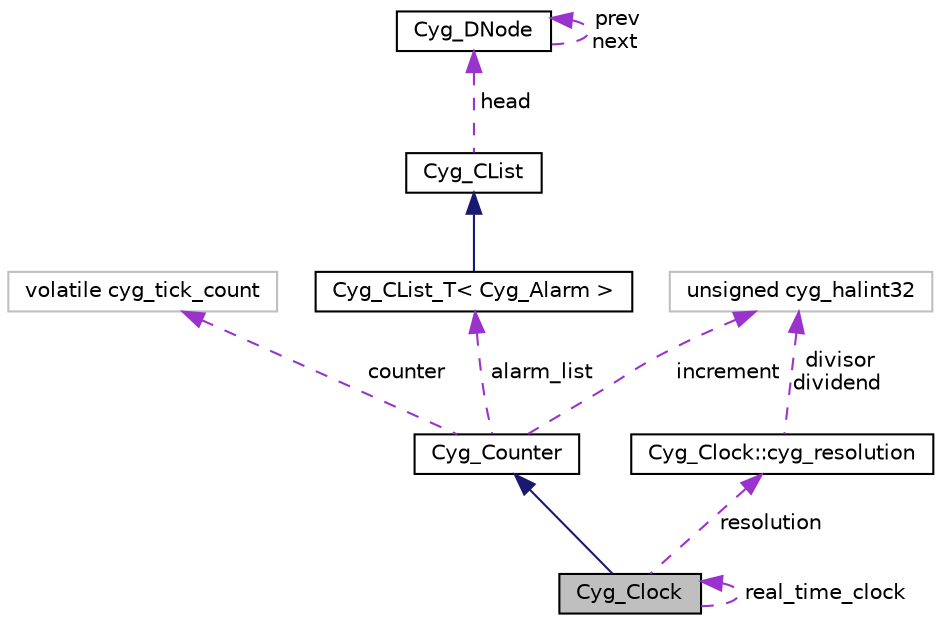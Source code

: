 digraph "Cyg_Clock"
{
  edge [fontname="Helvetica",fontsize="10",labelfontname="Helvetica",labelfontsize="10"];
  node [fontname="Helvetica",fontsize="10",shape=record];
  Node1 [label="Cyg_Clock",height=0.2,width=0.4,color="black", fillcolor="grey75", style="filled" fontcolor="black"];
  Node2 -> Node1 [dir="back",color="midnightblue",fontsize="10",style="solid",fontname="Helvetica"];
  Node2 [label="Cyg_Counter",height=0.2,width=0.4,color="black", fillcolor="white", style="filled",URL="$class_cyg___counter.html"];
  Node3 -> Node2 [dir="back",color="darkorchid3",fontsize="10",style="dashed",label=" counter" ,fontname="Helvetica"];
  Node3 [label="volatile cyg_tick_count",height=0.2,width=0.4,color="grey75", fillcolor="white", style="filled"];
  Node4 -> Node2 [dir="back",color="darkorchid3",fontsize="10",style="dashed",label=" increment" ,fontname="Helvetica"];
  Node4 [label="unsigned cyg_halint32",height=0.2,width=0.4,color="grey75", fillcolor="white", style="filled"];
  Node5 -> Node2 [dir="back",color="darkorchid3",fontsize="10",style="dashed",label=" alarm_list" ,fontname="Helvetica"];
  Node5 [label="Cyg_CList_T\< Cyg_Alarm \>",height=0.2,width=0.4,color="black", fillcolor="white", style="filled",URL="$class_cyg___c_list___t.html"];
  Node6 -> Node5 [dir="back",color="midnightblue",fontsize="10",style="solid",fontname="Helvetica"];
  Node6 [label="Cyg_CList",height=0.2,width=0.4,color="black", fillcolor="white", style="filled",URL="$class_cyg___c_list.html"];
  Node7 -> Node6 [dir="back",color="darkorchid3",fontsize="10",style="dashed",label=" head" ,fontname="Helvetica"];
  Node7 [label="Cyg_DNode",height=0.2,width=0.4,color="black", fillcolor="white", style="filled",URL="$class_cyg___d_node.html"];
  Node7 -> Node7 [dir="back",color="darkorchid3",fontsize="10",style="dashed",label=" prev\nnext" ,fontname="Helvetica"];
  Node8 -> Node1 [dir="back",color="darkorchid3",fontsize="10",style="dashed",label=" resolution" ,fontname="Helvetica"];
  Node8 [label="Cyg_Clock::cyg_resolution",height=0.2,width=0.4,color="black", fillcolor="white", style="filled",URL="$struct_cyg___clock_1_1cyg__resolution.html"];
  Node4 -> Node8 [dir="back",color="darkorchid3",fontsize="10",style="dashed",label=" divisor\ndividend" ,fontname="Helvetica"];
  Node1 -> Node1 [dir="back",color="darkorchid3",fontsize="10",style="dashed",label=" real_time_clock" ,fontname="Helvetica"];
}
